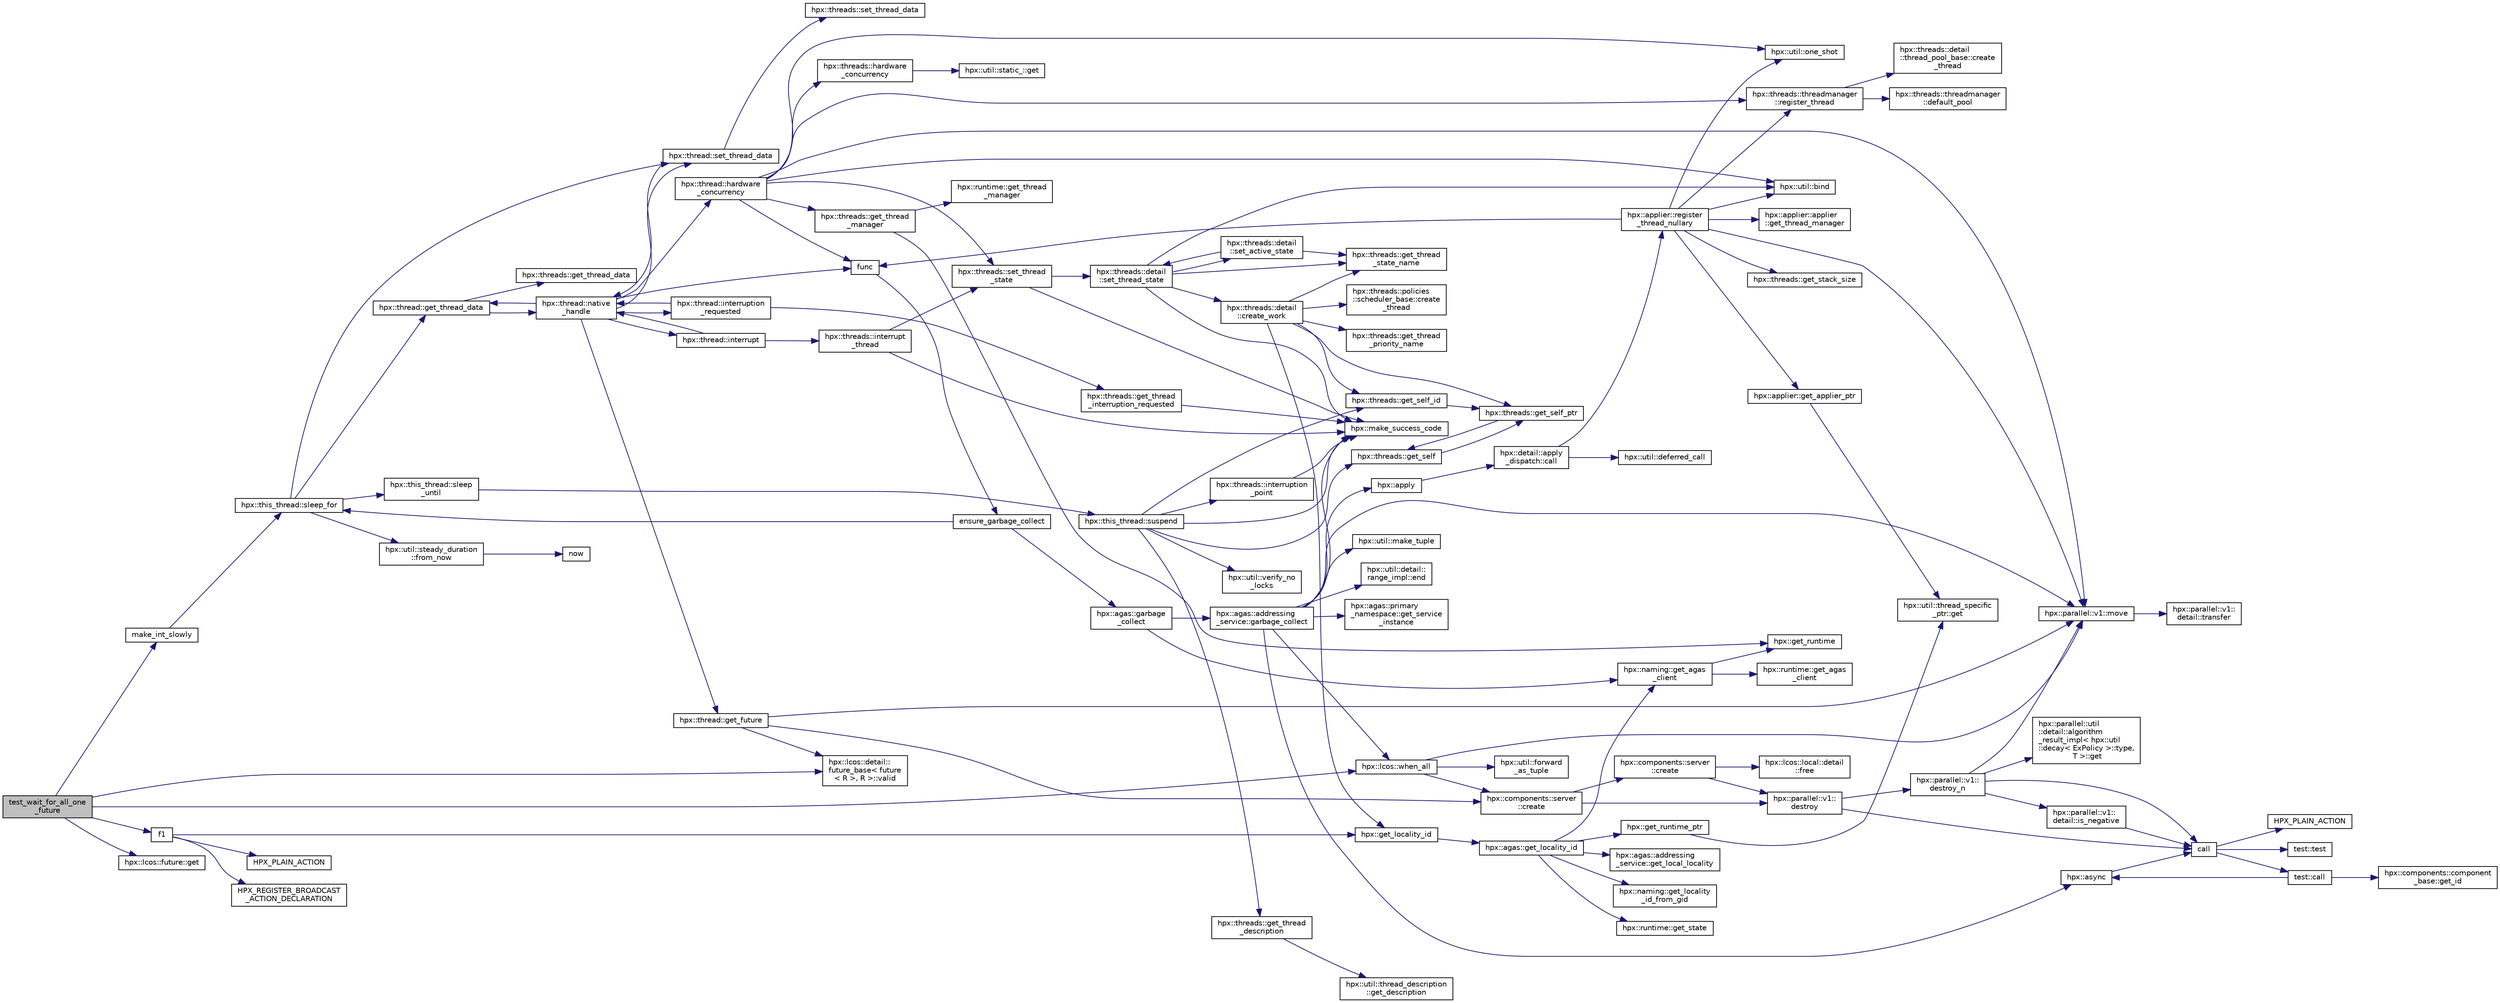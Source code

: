 digraph "test_wait_for_all_one_future"
{
  edge [fontname="Helvetica",fontsize="10",labelfontname="Helvetica",labelfontsize="10"];
  node [fontname="Helvetica",fontsize="10",shape=record];
  rankdir="LR";
  Node655 [label="test_wait_for_all_one\l_future",height=0.2,width=0.4,color="black", fillcolor="grey75", style="filled", fontcolor="black"];
  Node655 -> Node656 [color="midnightblue",fontsize="10",style="solid",fontname="Helvetica"];
  Node656 [label="make_int_slowly",height=0.2,width=0.4,color="black", fillcolor="white", style="filled",URL="$da/d18/when__all_8cpp.html#a705c7614d231fc70ec236f627c8287f1"];
  Node656 -> Node657 [color="midnightblue",fontsize="10",style="solid",fontname="Helvetica"];
  Node657 [label="hpx::this_thread::sleep_for",height=0.2,width=0.4,color="black", fillcolor="white", style="filled",URL="$d9/d52/namespacehpx_1_1this__thread.html#afc042a5a5fa52eef2d1d177a343435cf"];
  Node657 -> Node658 [color="midnightblue",fontsize="10",style="solid",fontname="Helvetica"];
  Node658 [label="hpx::this_thread::sleep\l_until",height=0.2,width=0.4,color="black", fillcolor="white", style="filled",URL="$d9/d52/namespacehpx_1_1this__thread.html#ae12a853980115b23ff0ab8ca06622658"];
  Node658 -> Node659 [color="midnightblue",fontsize="10",style="solid",fontname="Helvetica"];
  Node659 [label="hpx::this_thread::suspend",height=0.2,width=0.4,color="black", fillcolor="white", style="filled",URL="$d9/d52/namespacehpx_1_1this__thread.html#aca220026fb3014c0881d129fe31c0073"];
  Node659 -> Node660 [color="midnightblue",fontsize="10",style="solid",fontname="Helvetica"];
  Node660 [label="hpx::threads::get_self",height=0.2,width=0.4,color="black", fillcolor="white", style="filled",URL="$d7/d28/namespacehpx_1_1threads.html#a07daf4d6d29233f20d66d41ab7b5b8e8"];
  Node660 -> Node661 [color="midnightblue",fontsize="10",style="solid",fontname="Helvetica"];
  Node661 [label="hpx::threads::get_self_ptr",height=0.2,width=0.4,color="black", fillcolor="white", style="filled",URL="$d7/d28/namespacehpx_1_1threads.html#a22877ae347ad884cde3a51397dad6c53"];
  Node661 -> Node660 [color="midnightblue",fontsize="10",style="solid",fontname="Helvetica"];
  Node659 -> Node662 [color="midnightblue",fontsize="10",style="solid",fontname="Helvetica"];
  Node662 [label="hpx::threads::get_self_id",height=0.2,width=0.4,color="black", fillcolor="white", style="filled",URL="$d7/d28/namespacehpx_1_1threads.html#afafe0f900b9fac3d4ed3c747625c1cfe"];
  Node662 -> Node661 [color="midnightblue",fontsize="10",style="solid",fontname="Helvetica"];
  Node659 -> Node663 [color="midnightblue",fontsize="10",style="solid",fontname="Helvetica"];
  Node663 [label="hpx::threads::interruption\l_point",height=0.2,width=0.4,color="black", fillcolor="white", style="filled",URL="$d7/d28/namespacehpx_1_1threads.html#ada6ec56a12b050707311d8c628089059"];
  Node663 -> Node664 [color="midnightblue",fontsize="10",style="solid",fontname="Helvetica"];
  Node664 [label="hpx::make_success_code",height=0.2,width=0.4,color="black", fillcolor="white", style="filled",URL="$d8/d83/namespacehpx.html#a0e8512a8f49e2a6c8185061181419d8f",tooltip="Returns error_code(hpx::success, \"success\", mode). "];
  Node659 -> Node665 [color="midnightblue",fontsize="10",style="solid",fontname="Helvetica"];
  Node665 [label="hpx::util::verify_no\l_locks",height=0.2,width=0.4,color="black", fillcolor="white", style="filled",URL="$df/dad/namespacehpx_1_1util.html#ae0e1837ee6f09b79b26c2e788d2e9fc9"];
  Node659 -> Node666 [color="midnightblue",fontsize="10",style="solid",fontname="Helvetica"];
  Node666 [label="hpx::threads::get_thread\l_description",height=0.2,width=0.4,color="black", fillcolor="white", style="filled",URL="$d7/d28/namespacehpx_1_1threads.html#a42fc18a7a680f4e8bc633a4b4c956701"];
  Node666 -> Node667 [color="midnightblue",fontsize="10",style="solid",fontname="Helvetica"];
  Node667 [label="hpx::util::thread_description\l::get_description",height=0.2,width=0.4,color="black", fillcolor="white", style="filled",URL="$df/d9e/structhpx_1_1util_1_1thread__description.html#a8c834e14eca6eb228188022577f9f952"];
  Node659 -> Node664 [color="midnightblue",fontsize="10",style="solid",fontname="Helvetica"];
  Node657 -> Node668 [color="midnightblue",fontsize="10",style="solid",fontname="Helvetica"];
  Node668 [label="hpx::util::steady_duration\l::from_now",height=0.2,width=0.4,color="black", fillcolor="white", style="filled",URL="$d9/d4f/classhpx_1_1util_1_1steady__duration.html#a0132206d767cd0f7395507b40111a153"];
  Node668 -> Node669 [color="midnightblue",fontsize="10",style="solid",fontname="Helvetica"];
  Node669 [label="now",height=0.2,width=0.4,color="black", fillcolor="white", style="filled",URL="$de/db3/1d__stencil__1__omp_8cpp.html#a89e9667753dccfac455bd37a7a3a7b16"];
  Node657 -> Node670 [color="midnightblue",fontsize="10",style="solid",fontname="Helvetica"];
  Node670 [label="hpx::thread::get_thread_data",height=0.2,width=0.4,color="black", fillcolor="white", style="filled",URL="$de/d9b/classhpx_1_1thread.html#a4535ef82cec3b953d2c941d20e3e3904"];
  Node670 -> Node671 [color="midnightblue",fontsize="10",style="solid",fontname="Helvetica"];
  Node671 [label="hpx::threads::get_thread_data",height=0.2,width=0.4,color="black", fillcolor="white", style="filled",URL="$d7/d28/namespacehpx_1_1threads.html#a8737931ff6303807225f735b2b384ae4"];
  Node670 -> Node672 [color="midnightblue",fontsize="10",style="solid",fontname="Helvetica"];
  Node672 [label="hpx::thread::native\l_handle",height=0.2,width=0.4,color="black", fillcolor="white", style="filled",URL="$de/d9b/classhpx_1_1thread.html#acf48190d264ab64c1c4ec99d0b421b5a"];
  Node672 -> Node673 [color="midnightblue",fontsize="10",style="solid",fontname="Helvetica"];
  Node673 [label="hpx::thread::hardware\l_concurrency",height=0.2,width=0.4,color="black", fillcolor="white", style="filled",URL="$de/d9b/classhpx_1_1thread.html#a8e4fff210e02485ba493bc3a2a956c03"];
  Node673 -> Node674 [color="midnightblue",fontsize="10",style="solid",fontname="Helvetica"];
  Node674 [label="hpx::threads::hardware\l_concurrency",height=0.2,width=0.4,color="black", fillcolor="white", style="filled",URL="$d7/d28/namespacehpx_1_1threads.html#aa8752a235478d2ad7b5ac467b63ab527"];
  Node674 -> Node675 [color="midnightblue",fontsize="10",style="solid",fontname="Helvetica"];
  Node675 [label="hpx::util::static_::get",height=0.2,width=0.4,color="black", fillcolor="white", style="filled",URL="$d3/dbb/structhpx_1_1util_1_1static__.html#a2967c633948a3bf17a3b5405ef5a8318"];
  Node673 -> Node676 [color="midnightblue",fontsize="10",style="solid",fontname="Helvetica"];
  Node676 [label="func",height=0.2,width=0.4,color="black", fillcolor="white", style="filled",URL="$d8/dfd/id__type__ref__counting__1032_8cpp.html#ab811b86ea5107ffb3351fcaa29d2c652"];
  Node676 -> Node677 [color="midnightblue",fontsize="10",style="solid",fontname="Helvetica"];
  Node677 [label="ensure_garbage_collect",height=0.2,width=0.4,color="black", fillcolor="white", style="filled",URL="$d8/dfd/id__type__ref__counting__1032_8cpp.html#a5264b94bf7c262ac0e521fb290d476d5"];
  Node677 -> Node657 [color="midnightblue",fontsize="10",style="solid",fontname="Helvetica"];
  Node677 -> Node678 [color="midnightblue",fontsize="10",style="solid",fontname="Helvetica"];
  Node678 [label="hpx::agas::garbage\l_collect",height=0.2,width=0.4,color="black", fillcolor="white", style="filled",URL="$dc/d54/namespacehpx_1_1agas.html#a951337adc4f9bd6df00a50737468e911"];
  Node678 -> Node679 [color="midnightblue",fontsize="10",style="solid",fontname="Helvetica"];
  Node679 [label="hpx::naming::get_agas\l_client",height=0.2,width=0.4,color="black", fillcolor="white", style="filled",URL="$d4/dc9/namespacehpx_1_1naming.html#a0408fffd5d34b620712a801b0ae3b032"];
  Node679 -> Node680 [color="midnightblue",fontsize="10",style="solid",fontname="Helvetica"];
  Node680 [label="hpx::get_runtime",height=0.2,width=0.4,color="black", fillcolor="white", style="filled",URL="$d8/d83/namespacehpx.html#aef902cc6c7dd3b9fbadf34d1e850a070"];
  Node679 -> Node681 [color="midnightblue",fontsize="10",style="solid",fontname="Helvetica"];
  Node681 [label="hpx::runtime::get_agas\l_client",height=0.2,width=0.4,color="black", fillcolor="white", style="filled",URL="$d0/d7b/classhpx_1_1runtime.html#aeb5dddd30d6b9861669af8ad44d1a96a"];
  Node678 -> Node682 [color="midnightblue",fontsize="10",style="solid",fontname="Helvetica"];
  Node682 [label="hpx::agas::addressing\l_service::garbage_collect",height=0.2,width=0.4,color="black", fillcolor="white", style="filled",URL="$db/d58/structhpx_1_1agas_1_1addressing__service.html#a87dcae0eacf6e62d5103ebf516d86f63"];
  Node682 -> Node664 [color="midnightblue",fontsize="10",style="solid",fontname="Helvetica"];
  Node682 -> Node683 [color="midnightblue",fontsize="10",style="solid",fontname="Helvetica"];
  Node683 [label="hpx::agas::primary\l_namespace::get_service\l_instance",height=0.2,width=0.4,color="black", fillcolor="white", style="filled",URL="$d1/d43/structhpx_1_1agas_1_1primary__namespace.html#a7630ff0f30ff8c23b13b4672c5350e2e"];
  Node682 -> Node684 [color="midnightblue",fontsize="10",style="solid",fontname="Helvetica"];
  Node684 [label="hpx::util::make_tuple",height=0.2,width=0.4,color="black", fillcolor="white", style="filled",URL="$df/dad/namespacehpx_1_1util.html#a06fa74211a987d208e013f400a9f5328"];
  Node682 -> Node685 [color="midnightblue",fontsize="10",style="solid",fontname="Helvetica"];
  Node685 [label="hpx::util::detail::\lrange_impl::end",height=0.2,width=0.4,color="black", fillcolor="white", style="filled",URL="$d4/d4a/namespacehpx_1_1util_1_1detail_1_1range__impl.html#afb2ea48b0902f52ee4d8b764807b4316"];
  Node682 -> Node686 [color="midnightblue",fontsize="10",style="solid",fontname="Helvetica"];
  Node686 [label="hpx::apply",height=0.2,width=0.4,color="black", fillcolor="white", style="filled",URL="$d8/d83/namespacehpx.html#aa87762f0db0731d385f3fdfdb25d59fc"];
  Node686 -> Node687 [color="midnightblue",fontsize="10",style="solid",fontname="Helvetica"];
  Node687 [label="hpx::detail::apply\l_dispatch::call",height=0.2,width=0.4,color="black", fillcolor="white", style="filled",URL="$db/de8/structhpx_1_1detail_1_1apply__dispatch.html#a0755fab16d281e74bcff0f8045be9459"];
  Node687 -> Node688 [color="midnightblue",fontsize="10",style="solid",fontname="Helvetica"];
  Node688 [label="hpx::applier::register\l_thread_nullary",height=0.2,width=0.4,color="black", fillcolor="white", style="filled",URL="$d8/dcb/namespacehpx_1_1applier.html#a401cd1145927e58d74d1eb52aaccd936"];
  Node688 -> Node689 [color="midnightblue",fontsize="10",style="solid",fontname="Helvetica"];
  Node689 [label="hpx::applier::get_applier_ptr",height=0.2,width=0.4,color="black", fillcolor="white", style="filled",URL="$d8/dcb/namespacehpx_1_1applier.html#a617483cf2b77ad3a0aa428ade7b35299"];
  Node689 -> Node690 [color="midnightblue",fontsize="10",style="solid",fontname="Helvetica"];
  Node690 [label="hpx::util::thread_specific\l_ptr::get",height=0.2,width=0.4,color="black", fillcolor="white", style="filled",URL="$d4/d4c/structhpx_1_1util_1_1thread__specific__ptr.html#a3b27d8520710478aa41d1f74206bdba9"];
  Node688 -> Node676 [color="midnightblue",fontsize="10",style="solid",fontname="Helvetica"];
  Node688 -> Node691 [color="midnightblue",fontsize="10",style="solid",fontname="Helvetica"];
  Node691 [label="hpx::util::bind",height=0.2,width=0.4,color="black", fillcolor="white", style="filled",URL="$df/dad/namespacehpx_1_1util.html#ad844caedf82a0173d6909d910c3e48c6"];
  Node688 -> Node692 [color="midnightblue",fontsize="10",style="solid",fontname="Helvetica"];
  Node692 [label="hpx::util::one_shot",height=0.2,width=0.4,color="black", fillcolor="white", style="filled",URL="$df/dad/namespacehpx_1_1util.html#a273e61be42a72415291e0ec0a4f28c7a"];
  Node688 -> Node693 [color="midnightblue",fontsize="10",style="solid",fontname="Helvetica"];
  Node693 [label="hpx::parallel::v1::move",height=0.2,width=0.4,color="black", fillcolor="white", style="filled",URL="$db/db9/namespacehpx_1_1parallel_1_1v1.html#aa7c4ede081ce786c9d1eb1adff495cfc"];
  Node693 -> Node694 [color="midnightblue",fontsize="10",style="solid",fontname="Helvetica"];
  Node694 [label="hpx::parallel::v1::\ldetail::transfer",height=0.2,width=0.4,color="black", fillcolor="white", style="filled",URL="$d2/ddd/namespacehpx_1_1parallel_1_1v1_1_1detail.html#ab1b56a05e1885ca7cc7ffa1804dd2f3c"];
  Node688 -> Node695 [color="midnightblue",fontsize="10",style="solid",fontname="Helvetica"];
  Node695 [label="hpx::threads::get_stack_size",height=0.2,width=0.4,color="black", fillcolor="white", style="filled",URL="$d7/d28/namespacehpx_1_1threads.html#af597241b3c2785150be206737ca04aa6",tooltip="The get_stack_size function is part of the thread related API. It. "];
  Node688 -> Node696 [color="midnightblue",fontsize="10",style="solid",fontname="Helvetica"];
  Node696 [label="hpx::applier::applier\l::get_thread_manager",height=0.2,width=0.4,color="black", fillcolor="white", style="filled",URL="$da/dcb/classhpx_1_1applier_1_1applier.html#acc36d583973701e573be39da97bba866",tooltip="Access the thread-manager instance associated with this applier. "];
  Node688 -> Node697 [color="midnightblue",fontsize="10",style="solid",fontname="Helvetica"];
  Node697 [label="hpx::threads::threadmanager\l::register_thread",height=0.2,width=0.4,color="black", fillcolor="white", style="filled",URL="$d5/daa/classhpx_1_1threads_1_1threadmanager.html#a7f79c7578e08a60ca45eb276ce8133d8"];
  Node697 -> Node698 [color="midnightblue",fontsize="10",style="solid",fontname="Helvetica"];
  Node698 [label="hpx::threads::threadmanager\l::default_pool",height=0.2,width=0.4,color="black", fillcolor="white", style="filled",URL="$d5/daa/classhpx_1_1threads_1_1threadmanager.html#a851f067d03b5dd1c5e6a9a6a841e05df"];
  Node697 -> Node699 [color="midnightblue",fontsize="10",style="solid",fontname="Helvetica"];
  Node699 [label="hpx::threads::detail\l::thread_pool_base::create\l_thread",height=0.2,width=0.4,color="black", fillcolor="white", style="filled",URL="$de/dae/classhpx_1_1threads_1_1detail_1_1thread__pool__base.html#ad35d3779eef6f4528e62a26d71b34b34"];
  Node687 -> Node700 [color="midnightblue",fontsize="10",style="solid",fontname="Helvetica"];
  Node700 [label="hpx::util::deferred_call",height=0.2,width=0.4,color="black", fillcolor="white", style="filled",URL="$df/dad/namespacehpx_1_1util.html#acdded623c658a7a3436f7e76bc9d881c"];
  Node682 -> Node693 [color="midnightblue",fontsize="10",style="solid",fontname="Helvetica"];
  Node682 -> Node701 [color="midnightblue",fontsize="10",style="solid",fontname="Helvetica"];
  Node701 [label="hpx::async",height=0.2,width=0.4,color="black", fillcolor="white", style="filled",URL="$d8/d83/namespacehpx.html#acb7d8e37b73b823956ce144f9a57eaa4"];
  Node701 -> Node702 [color="midnightblue",fontsize="10",style="solid",fontname="Helvetica"];
  Node702 [label="call",height=0.2,width=0.4,color="black", fillcolor="white", style="filled",URL="$d2/d67/promise__1620_8cpp.html#a58357f0b82bc761e1d0b9091ed563a70"];
  Node702 -> Node703 [color="midnightblue",fontsize="10",style="solid",fontname="Helvetica"];
  Node703 [label="test::test",height=0.2,width=0.4,color="black", fillcolor="white", style="filled",URL="$d8/d89/structtest.html#ab42d5ece712d716b04cb3f686f297a26"];
  Node702 -> Node704 [color="midnightblue",fontsize="10",style="solid",fontname="Helvetica"];
  Node704 [label="HPX_PLAIN_ACTION",height=0.2,width=0.4,color="black", fillcolor="white", style="filled",URL="$d2/d67/promise__1620_8cpp.html#ab96aab827a4b1fcaf66cfe0ba83fef23"];
  Node702 -> Node705 [color="midnightblue",fontsize="10",style="solid",fontname="Helvetica"];
  Node705 [label="test::call",height=0.2,width=0.4,color="black", fillcolor="white", style="filled",URL="$d8/d89/structtest.html#aeb29e7ed6518b9426ccf1344c52620ae"];
  Node705 -> Node701 [color="midnightblue",fontsize="10",style="solid",fontname="Helvetica"];
  Node705 -> Node706 [color="midnightblue",fontsize="10",style="solid",fontname="Helvetica"];
  Node706 [label="hpx::components::component\l_base::get_id",height=0.2,width=0.4,color="black", fillcolor="white", style="filled",URL="$d2/de6/classhpx_1_1components_1_1component__base.html#a4c8fd93514039bdf01c48d66d82b19cd"];
  Node682 -> Node707 [color="midnightblue",fontsize="10",style="solid",fontname="Helvetica"];
  Node707 [label="hpx::lcos::when_all",height=0.2,width=0.4,color="black", fillcolor="white", style="filled",URL="$d2/dc9/namespacehpx_1_1lcos.html#a1a6fb024d8690923fb185d5aee204d54"];
  Node707 -> Node708 [color="midnightblue",fontsize="10",style="solid",fontname="Helvetica"];
  Node708 [label="hpx::util::forward\l_as_tuple",height=0.2,width=0.4,color="black", fillcolor="white", style="filled",URL="$df/dad/namespacehpx_1_1util.html#ab7c31e3f24c3302a4f67b6735a6fa597"];
  Node707 -> Node693 [color="midnightblue",fontsize="10",style="solid",fontname="Helvetica"];
  Node707 -> Node709 [color="midnightblue",fontsize="10",style="solid",fontname="Helvetica"];
  Node709 [label="hpx::components::server\l::create",height=0.2,width=0.4,color="black", fillcolor="white", style="filled",URL="$d2/da2/namespacehpx_1_1components_1_1server.html#ac776c89f3d68ceb910e8cee9fa937ab4",tooltip="Create arrays of components using their default constructor. "];
  Node709 -> Node710 [color="midnightblue",fontsize="10",style="solid",fontname="Helvetica"];
  Node710 [label="hpx::components::server\l::create",height=0.2,width=0.4,color="black", fillcolor="white", style="filled",URL="$d2/da2/namespacehpx_1_1components_1_1server.html#a77d26de181c97b444565e230577981bd"];
  Node710 -> Node711 [color="midnightblue",fontsize="10",style="solid",fontname="Helvetica"];
  Node711 [label="hpx::lcos::local::detail\l::free",height=0.2,width=0.4,color="black", fillcolor="white", style="filled",URL="$d4/dcb/namespacehpx_1_1lcos_1_1local_1_1detail.html#a55a940f019734e9bb045dc123cd80e48"];
  Node710 -> Node712 [color="midnightblue",fontsize="10",style="solid",fontname="Helvetica"];
  Node712 [label="hpx::parallel::v1::\ldestroy",height=0.2,width=0.4,color="black", fillcolor="white", style="filled",URL="$db/db9/namespacehpx_1_1parallel_1_1v1.html#acf303558375048e8a7cc9a2c2e09477f"];
  Node712 -> Node702 [color="midnightblue",fontsize="10",style="solid",fontname="Helvetica"];
  Node712 -> Node713 [color="midnightblue",fontsize="10",style="solid",fontname="Helvetica"];
  Node713 [label="hpx::parallel::v1::\ldestroy_n",height=0.2,width=0.4,color="black", fillcolor="white", style="filled",URL="$db/db9/namespacehpx_1_1parallel_1_1v1.html#a71d0691132a300690163f5636bcd5bd3"];
  Node713 -> Node714 [color="midnightblue",fontsize="10",style="solid",fontname="Helvetica"];
  Node714 [label="hpx::parallel::v1::\ldetail::is_negative",height=0.2,width=0.4,color="black", fillcolor="white", style="filled",URL="$d2/ddd/namespacehpx_1_1parallel_1_1v1_1_1detail.html#adf2e40fc4b20ad0fd442ee3118a4d527"];
  Node714 -> Node702 [color="midnightblue",fontsize="10",style="solid",fontname="Helvetica"];
  Node713 -> Node715 [color="midnightblue",fontsize="10",style="solid",fontname="Helvetica"];
  Node715 [label="hpx::parallel::util\l::detail::algorithm\l_result_impl\< hpx::util\l::decay\< ExPolicy \>::type,\l T \>::get",height=0.2,width=0.4,color="black", fillcolor="white", style="filled",URL="$d2/d42/structhpx_1_1parallel_1_1util_1_1detail_1_1algorithm__result__impl.html#ab5b051e8ec74eff5e0e62fd63f5d377e"];
  Node713 -> Node693 [color="midnightblue",fontsize="10",style="solid",fontname="Helvetica"];
  Node713 -> Node702 [color="midnightblue",fontsize="10",style="solid",fontname="Helvetica"];
  Node709 -> Node712 [color="midnightblue",fontsize="10",style="solid",fontname="Helvetica"];
  Node673 -> Node691 [color="midnightblue",fontsize="10",style="solid",fontname="Helvetica"];
  Node673 -> Node692 [color="midnightblue",fontsize="10",style="solid",fontname="Helvetica"];
  Node673 -> Node693 [color="midnightblue",fontsize="10",style="solid",fontname="Helvetica"];
  Node673 -> Node716 [color="midnightblue",fontsize="10",style="solid",fontname="Helvetica"];
  Node716 [label="hpx::threads::get_thread\l_manager",height=0.2,width=0.4,color="black", fillcolor="white", style="filled",URL="$d7/d28/namespacehpx_1_1threads.html#a076973c3a53beadde7d967e22c4f6cce"];
  Node716 -> Node680 [color="midnightblue",fontsize="10",style="solid",fontname="Helvetica"];
  Node716 -> Node717 [color="midnightblue",fontsize="10",style="solid",fontname="Helvetica"];
  Node717 [label="hpx::runtime::get_thread\l_manager",height=0.2,width=0.4,color="black", fillcolor="white", style="filled",URL="$d0/d7b/classhpx_1_1runtime.html#a865b12d57fcd44a8d3dda3e35414f563"];
  Node673 -> Node697 [color="midnightblue",fontsize="10",style="solid",fontname="Helvetica"];
  Node673 -> Node718 [color="midnightblue",fontsize="10",style="solid",fontname="Helvetica"];
  Node718 [label="hpx::threads::set_thread\l_state",height=0.2,width=0.4,color="black", fillcolor="white", style="filled",URL="$d7/d28/namespacehpx_1_1threads.html#ac0690ad16ad778bcc79dcd727cc33025",tooltip="Set the thread state of the thread referenced by the thread_id id. "];
  Node718 -> Node664 [color="midnightblue",fontsize="10",style="solid",fontname="Helvetica"];
  Node718 -> Node719 [color="midnightblue",fontsize="10",style="solid",fontname="Helvetica"];
  Node719 [label="hpx::threads::detail\l::set_thread_state",height=0.2,width=0.4,color="black", fillcolor="white", style="filled",URL="$d2/dd1/namespacehpx_1_1threads_1_1detail.html#af85ddc854c4a149bf1738eb1b111b9ab"];
  Node719 -> Node720 [color="midnightblue",fontsize="10",style="solid",fontname="Helvetica"];
  Node720 [label="hpx::threads::get_thread\l_state_name",height=0.2,width=0.4,color="black", fillcolor="white", style="filled",URL="$d7/d28/namespacehpx_1_1threads.html#a26f91ea8d2195f165c033241c5cd11db"];
  Node719 -> Node664 [color="midnightblue",fontsize="10",style="solid",fontname="Helvetica"];
  Node719 -> Node691 [color="midnightblue",fontsize="10",style="solid",fontname="Helvetica"];
  Node719 -> Node721 [color="midnightblue",fontsize="10",style="solid",fontname="Helvetica"];
  Node721 [label="hpx::threads::detail\l::set_active_state",height=0.2,width=0.4,color="black", fillcolor="white", style="filled",URL="$d2/dd1/namespacehpx_1_1threads_1_1detail.html#a45884a5bf04ad66a4f259231a3947e76"];
  Node721 -> Node720 [color="midnightblue",fontsize="10",style="solid",fontname="Helvetica"];
  Node721 -> Node719 [color="midnightblue",fontsize="10",style="solid",fontname="Helvetica"];
  Node719 -> Node722 [color="midnightblue",fontsize="10",style="solid",fontname="Helvetica"];
  Node722 [label="hpx::threads::detail\l::create_work",height=0.2,width=0.4,color="black", fillcolor="white", style="filled",URL="$d2/dd1/namespacehpx_1_1threads_1_1detail.html#ae22384a3c1b1a1940032fad068fb54b1"];
  Node722 -> Node720 [color="midnightblue",fontsize="10",style="solid",fontname="Helvetica"];
  Node722 -> Node723 [color="midnightblue",fontsize="10",style="solid",fontname="Helvetica"];
  Node723 [label="hpx::threads::get_thread\l_priority_name",height=0.2,width=0.4,color="black", fillcolor="white", style="filled",URL="$d7/d28/namespacehpx_1_1threads.html#a9c6b2fec0c1cf5b06ff83ce756ca6d42"];
  Node722 -> Node661 [color="midnightblue",fontsize="10",style="solid",fontname="Helvetica"];
  Node722 -> Node662 [color="midnightblue",fontsize="10",style="solid",fontname="Helvetica"];
  Node722 -> Node724 [color="midnightblue",fontsize="10",style="solid",fontname="Helvetica"];
  Node724 [label="hpx::get_locality_id",height=0.2,width=0.4,color="black", fillcolor="white", style="filled",URL="$d8/d83/namespacehpx.html#a158d7c54a657bb364c1704033010697b",tooltip="Return the number of the locality this function is being called from. "];
  Node724 -> Node725 [color="midnightblue",fontsize="10",style="solid",fontname="Helvetica"];
  Node725 [label="hpx::agas::get_locality_id",height=0.2,width=0.4,color="black", fillcolor="white", style="filled",URL="$dc/d54/namespacehpx_1_1agas.html#a491cc2ddecdf0f1a9129900caa6a4d3e"];
  Node725 -> Node726 [color="midnightblue",fontsize="10",style="solid",fontname="Helvetica"];
  Node726 [label="hpx::get_runtime_ptr",height=0.2,width=0.4,color="black", fillcolor="white", style="filled",URL="$d8/d83/namespacehpx.html#af29daf2bb3e01b4d6495a1742b6cce64"];
  Node726 -> Node690 [color="midnightblue",fontsize="10",style="solid",fontname="Helvetica"];
  Node725 -> Node727 [color="midnightblue",fontsize="10",style="solid",fontname="Helvetica"];
  Node727 [label="hpx::runtime::get_state",height=0.2,width=0.4,color="black", fillcolor="white", style="filled",URL="$d0/d7b/classhpx_1_1runtime.html#ab405f80e060dac95d624520f38b0524c"];
  Node725 -> Node679 [color="midnightblue",fontsize="10",style="solid",fontname="Helvetica"];
  Node725 -> Node728 [color="midnightblue",fontsize="10",style="solid",fontname="Helvetica"];
  Node728 [label="hpx::agas::addressing\l_service::get_local_locality",height=0.2,width=0.4,color="black", fillcolor="white", style="filled",URL="$db/d58/structhpx_1_1agas_1_1addressing__service.html#ab52c19a37c2a7a006c6c15f90ad0539c"];
  Node725 -> Node729 [color="midnightblue",fontsize="10",style="solid",fontname="Helvetica"];
  Node729 [label="hpx::naming::get_locality\l_id_from_gid",height=0.2,width=0.4,color="black", fillcolor="white", style="filled",URL="$d4/dc9/namespacehpx_1_1naming.html#a7fd43037784560bd04fda9b49e33529f"];
  Node722 -> Node730 [color="midnightblue",fontsize="10",style="solid",fontname="Helvetica"];
  Node730 [label="hpx::threads::policies\l::scheduler_base::create\l_thread",height=0.2,width=0.4,color="black", fillcolor="white", style="filled",URL="$dd/d7e/structhpx_1_1threads_1_1policies_1_1scheduler__base.html#ad3b05cd7f363cc8e8410ce368c3794e0"];
  Node672 -> Node731 [color="midnightblue",fontsize="10",style="solid",fontname="Helvetica"];
  Node731 [label="hpx::thread::interrupt",height=0.2,width=0.4,color="black", fillcolor="white", style="filled",URL="$de/d9b/classhpx_1_1thread.html#ac34d0d033aa743c476a79dbc2e1a8a39"];
  Node731 -> Node732 [color="midnightblue",fontsize="10",style="solid",fontname="Helvetica"];
  Node732 [label="hpx::threads::interrupt\l_thread",height=0.2,width=0.4,color="black", fillcolor="white", style="filled",URL="$d7/d28/namespacehpx_1_1threads.html#a6bdda1a2aab61b9b13d274b5155d7e73"];
  Node732 -> Node664 [color="midnightblue",fontsize="10",style="solid",fontname="Helvetica"];
  Node732 -> Node718 [color="midnightblue",fontsize="10",style="solid",fontname="Helvetica"];
  Node731 -> Node672 [color="midnightblue",fontsize="10",style="solid",fontname="Helvetica"];
  Node672 -> Node733 [color="midnightblue",fontsize="10",style="solid",fontname="Helvetica"];
  Node733 [label="hpx::thread::interruption\l_requested",height=0.2,width=0.4,color="black", fillcolor="white", style="filled",URL="$de/d9b/classhpx_1_1thread.html#a33276bb4c20bbb0b1978944e18ef71b8"];
  Node733 -> Node734 [color="midnightblue",fontsize="10",style="solid",fontname="Helvetica"];
  Node734 [label="hpx::threads::get_thread\l_interruption_requested",height=0.2,width=0.4,color="black", fillcolor="white", style="filled",URL="$d7/d28/namespacehpx_1_1threads.html#ae64a7fdb8b5c8bac7be0c8282672a03b"];
  Node734 -> Node664 [color="midnightblue",fontsize="10",style="solid",fontname="Helvetica"];
  Node733 -> Node672 [color="midnightblue",fontsize="10",style="solid",fontname="Helvetica"];
  Node672 -> Node735 [color="midnightblue",fontsize="10",style="solid",fontname="Helvetica"];
  Node735 [label="hpx::thread::get_future",height=0.2,width=0.4,color="black", fillcolor="white", style="filled",URL="$de/d9b/classhpx_1_1thread.html#a87fdb0d8da826366fc190ed224900a64"];
  Node735 -> Node736 [color="midnightblue",fontsize="10",style="solid",fontname="Helvetica"];
  Node736 [label="hpx::lcos::detail::\lfuture_base\< future\l\< R \>, R \>::valid",height=0.2,width=0.4,color="black", fillcolor="white", style="filled",URL="$d5/dd7/classhpx_1_1lcos_1_1detail_1_1future__base.html#aaf7beb7374815614363033bd96573e75"];
  Node735 -> Node709 [color="midnightblue",fontsize="10",style="solid",fontname="Helvetica"];
  Node735 -> Node693 [color="midnightblue",fontsize="10",style="solid",fontname="Helvetica"];
  Node672 -> Node670 [color="midnightblue",fontsize="10",style="solid",fontname="Helvetica"];
  Node672 -> Node737 [color="midnightblue",fontsize="10",style="solid",fontname="Helvetica"];
  Node737 [label="hpx::thread::set_thread_data",height=0.2,width=0.4,color="black", fillcolor="white", style="filled",URL="$de/d9b/classhpx_1_1thread.html#a7317a3cf5251f3b33c990449570d4cea"];
  Node737 -> Node738 [color="midnightblue",fontsize="10",style="solid",fontname="Helvetica"];
  Node738 [label="hpx::threads::set_thread_data",height=0.2,width=0.4,color="black", fillcolor="white", style="filled",URL="$d7/d28/namespacehpx_1_1threads.html#a00a625acc149fce3ae38e4340454acf7"];
  Node737 -> Node672 [color="midnightblue",fontsize="10",style="solid",fontname="Helvetica"];
  Node672 -> Node676 [color="midnightblue",fontsize="10",style="solid",fontname="Helvetica"];
  Node657 -> Node737 [color="midnightblue",fontsize="10",style="solid",fontname="Helvetica"];
  Node655 -> Node739 [color="midnightblue",fontsize="10",style="solid",fontname="Helvetica"];
  Node739 [label="f1",height=0.2,width=0.4,color="black", fillcolor="white", style="filled",URL="$d8/d8b/broadcast_8cpp.html#a1751fbd41f2529b84514a9dbd767959a"];
  Node739 -> Node724 [color="midnightblue",fontsize="10",style="solid",fontname="Helvetica"];
  Node739 -> Node740 [color="midnightblue",fontsize="10",style="solid",fontname="Helvetica"];
  Node740 [label="HPX_PLAIN_ACTION",height=0.2,width=0.4,color="black", fillcolor="white", style="filled",URL="$d8/d8b/broadcast_8cpp.html#a19685a0394ce6a99351f7a679f6eeefc"];
  Node739 -> Node741 [color="midnightblue",fontsize="10",style="solid",fontname="Helvetica"];
  Node741 [label="HPX_REGISTER_BROADCAST\l_ACTION_DECLARATION",height=0.2,width=0.4,color="black", fillcolor="white", style="filled",URL="$d7/d38/addressing__service_8cpp.html#a573d764d9cb34eec46a4bdffcf07875f"];
  Node655 -> Node707 [color="midnightblue",fontsize="10",style="solid",fontname="Helvetica"];
  Node655 -> Node742 [color="midnightblue",fontsize="10",style="solid",fontname="Helvetica"];
  Node742 [label="hpx::lcos::future::get",height=0.2,width=0.4,color="black", fillcolor="white", style="filled",URL="$d0/d33/classhpx_1_1lcos_1_1future.html#a8c28269486d5620ac48af349f17bb41c"];
  Node655 -> Node736 [color="midnightblue",fontsize="10",style="solid",fontname="Helvetica"];
}
